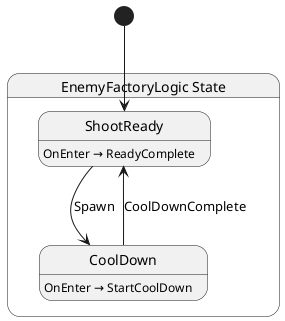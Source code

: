 @startuml EnemyFactoryLogic
state "EnemyFactoryLogic State" as EternalJourney_EnemyFactory_State_EnemyFactoryLogic_State {
  state "ShootReady" as EternalJourney_EnemyFactory_State_EnemyFactoryLogic_State_ShootReady
  state "CoolDown" as EternalJourney_EnemyFactory_State_EnemyFactoryLogic_State_CoolDown
}

EternalJourney_EnemyFactory_State_EnemyFactoryLogic_State_CoolDown --> EternalJourney_EnemyFactory_State_EnemyFactoryLogic_State_ShootReady : CoolDownComplete
EternalJourney_EnemyFactory_State_EnemyFactoryLogic_State_ShootReady --> EternalJourney_EnemyFactory_State_EnemyFactoryLogic_State_CoolDown : Spawn

EternalJourney_EnemyFactory_State_EnemyFactoryLogic_State_CoolDown : OnEnter → StartCoolDown
EternalJourney_EnemyFactory_State_EnemyFactoryLogic_State_ShootReady : OnEnter → ReadyComplete

[*] --> EternalJourney_EnemyFactory_State_EnemyFactoryLogic_State_ShootReady
@enduml